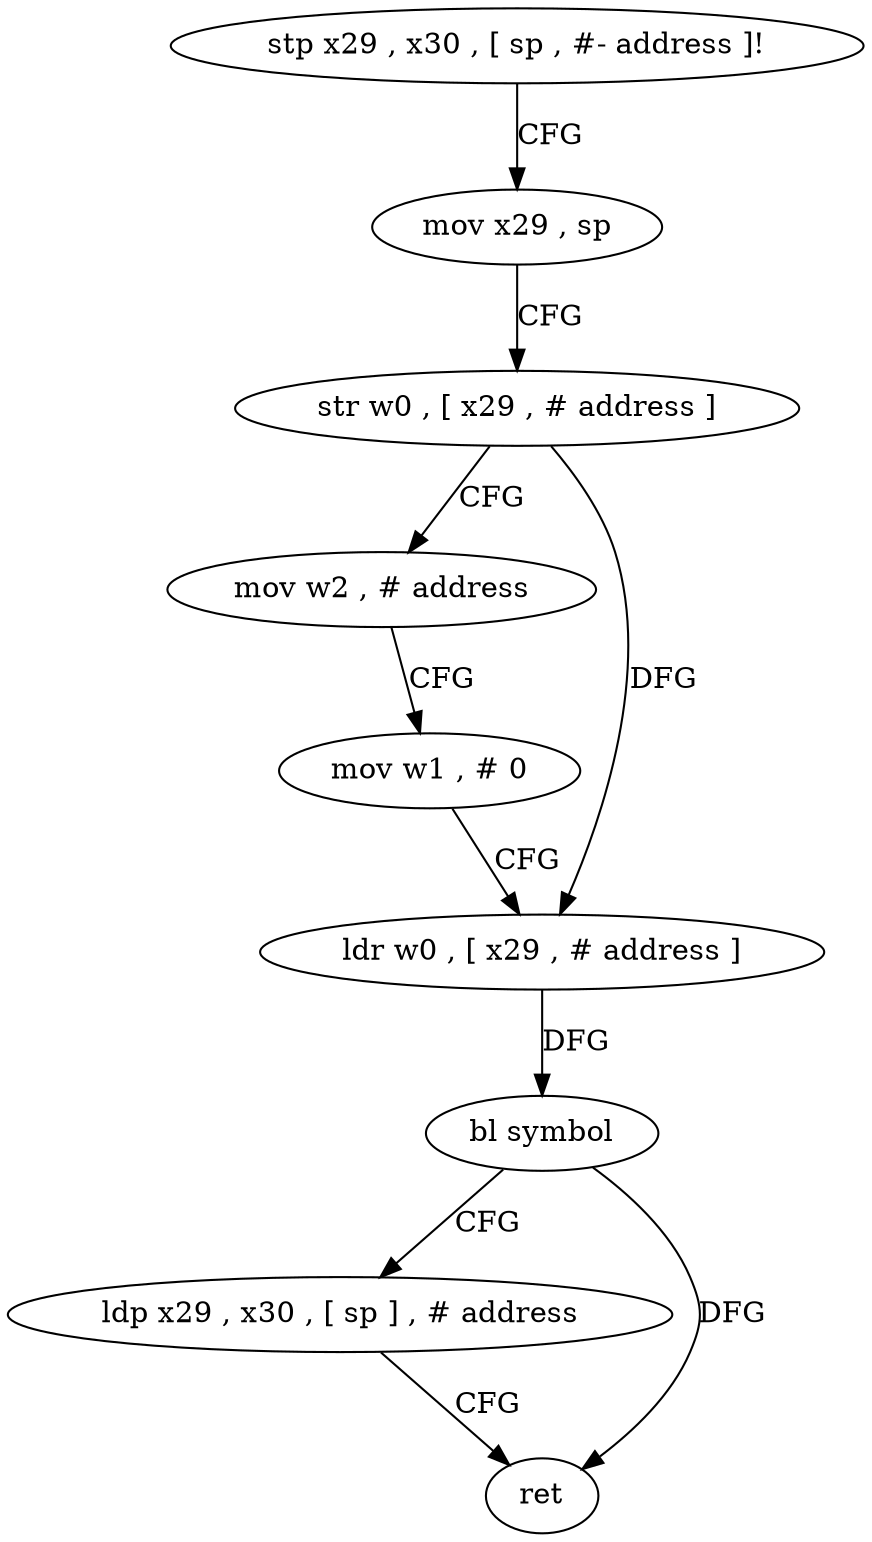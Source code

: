 digraph "func" {
"4485344" [label = "stp x29 , x30 , [ sp , #- address ]!" ]
"4485348" [label = "mov x29 , sp" ]
"4485352" [label = "str w0 , [ x29 , # address ]" ]
"4485356" [label = "mov w2 , # address" ]
"4485360" [label = "mov w1 , # 0" ]
"4485364" [label = "ldr w0 , [ x29 , # address ]" ]
"4485368" [label = "bl symbol" ]
"4485372" [label = "ldp x29 , x30 , [ sp ] , # address" ]
"4485376" [label = "ret" ]
"4485344" -> "4485348" [ label = "CFG" ]
"4485348" -> "4485352" [ label = "CFG" ]
"4485352" -> "4485356" [ label = "CFG" ]
"4485352" -> "4485364" [ label = "DFG" ]
"4485356" -> "4485360" [ label = "CFG" ]
"4485360" -> "4485364" [ label = "CFG" ]
"4485364" -> "4485368" [ label = "DFG" ]
"4485368" -> "4485372" [ label = "CFG" ]
"4485368" -> "4485376" [ label = "DFG" ]
"4485372" -> "4485376" [ label = "CFG" ]
}
